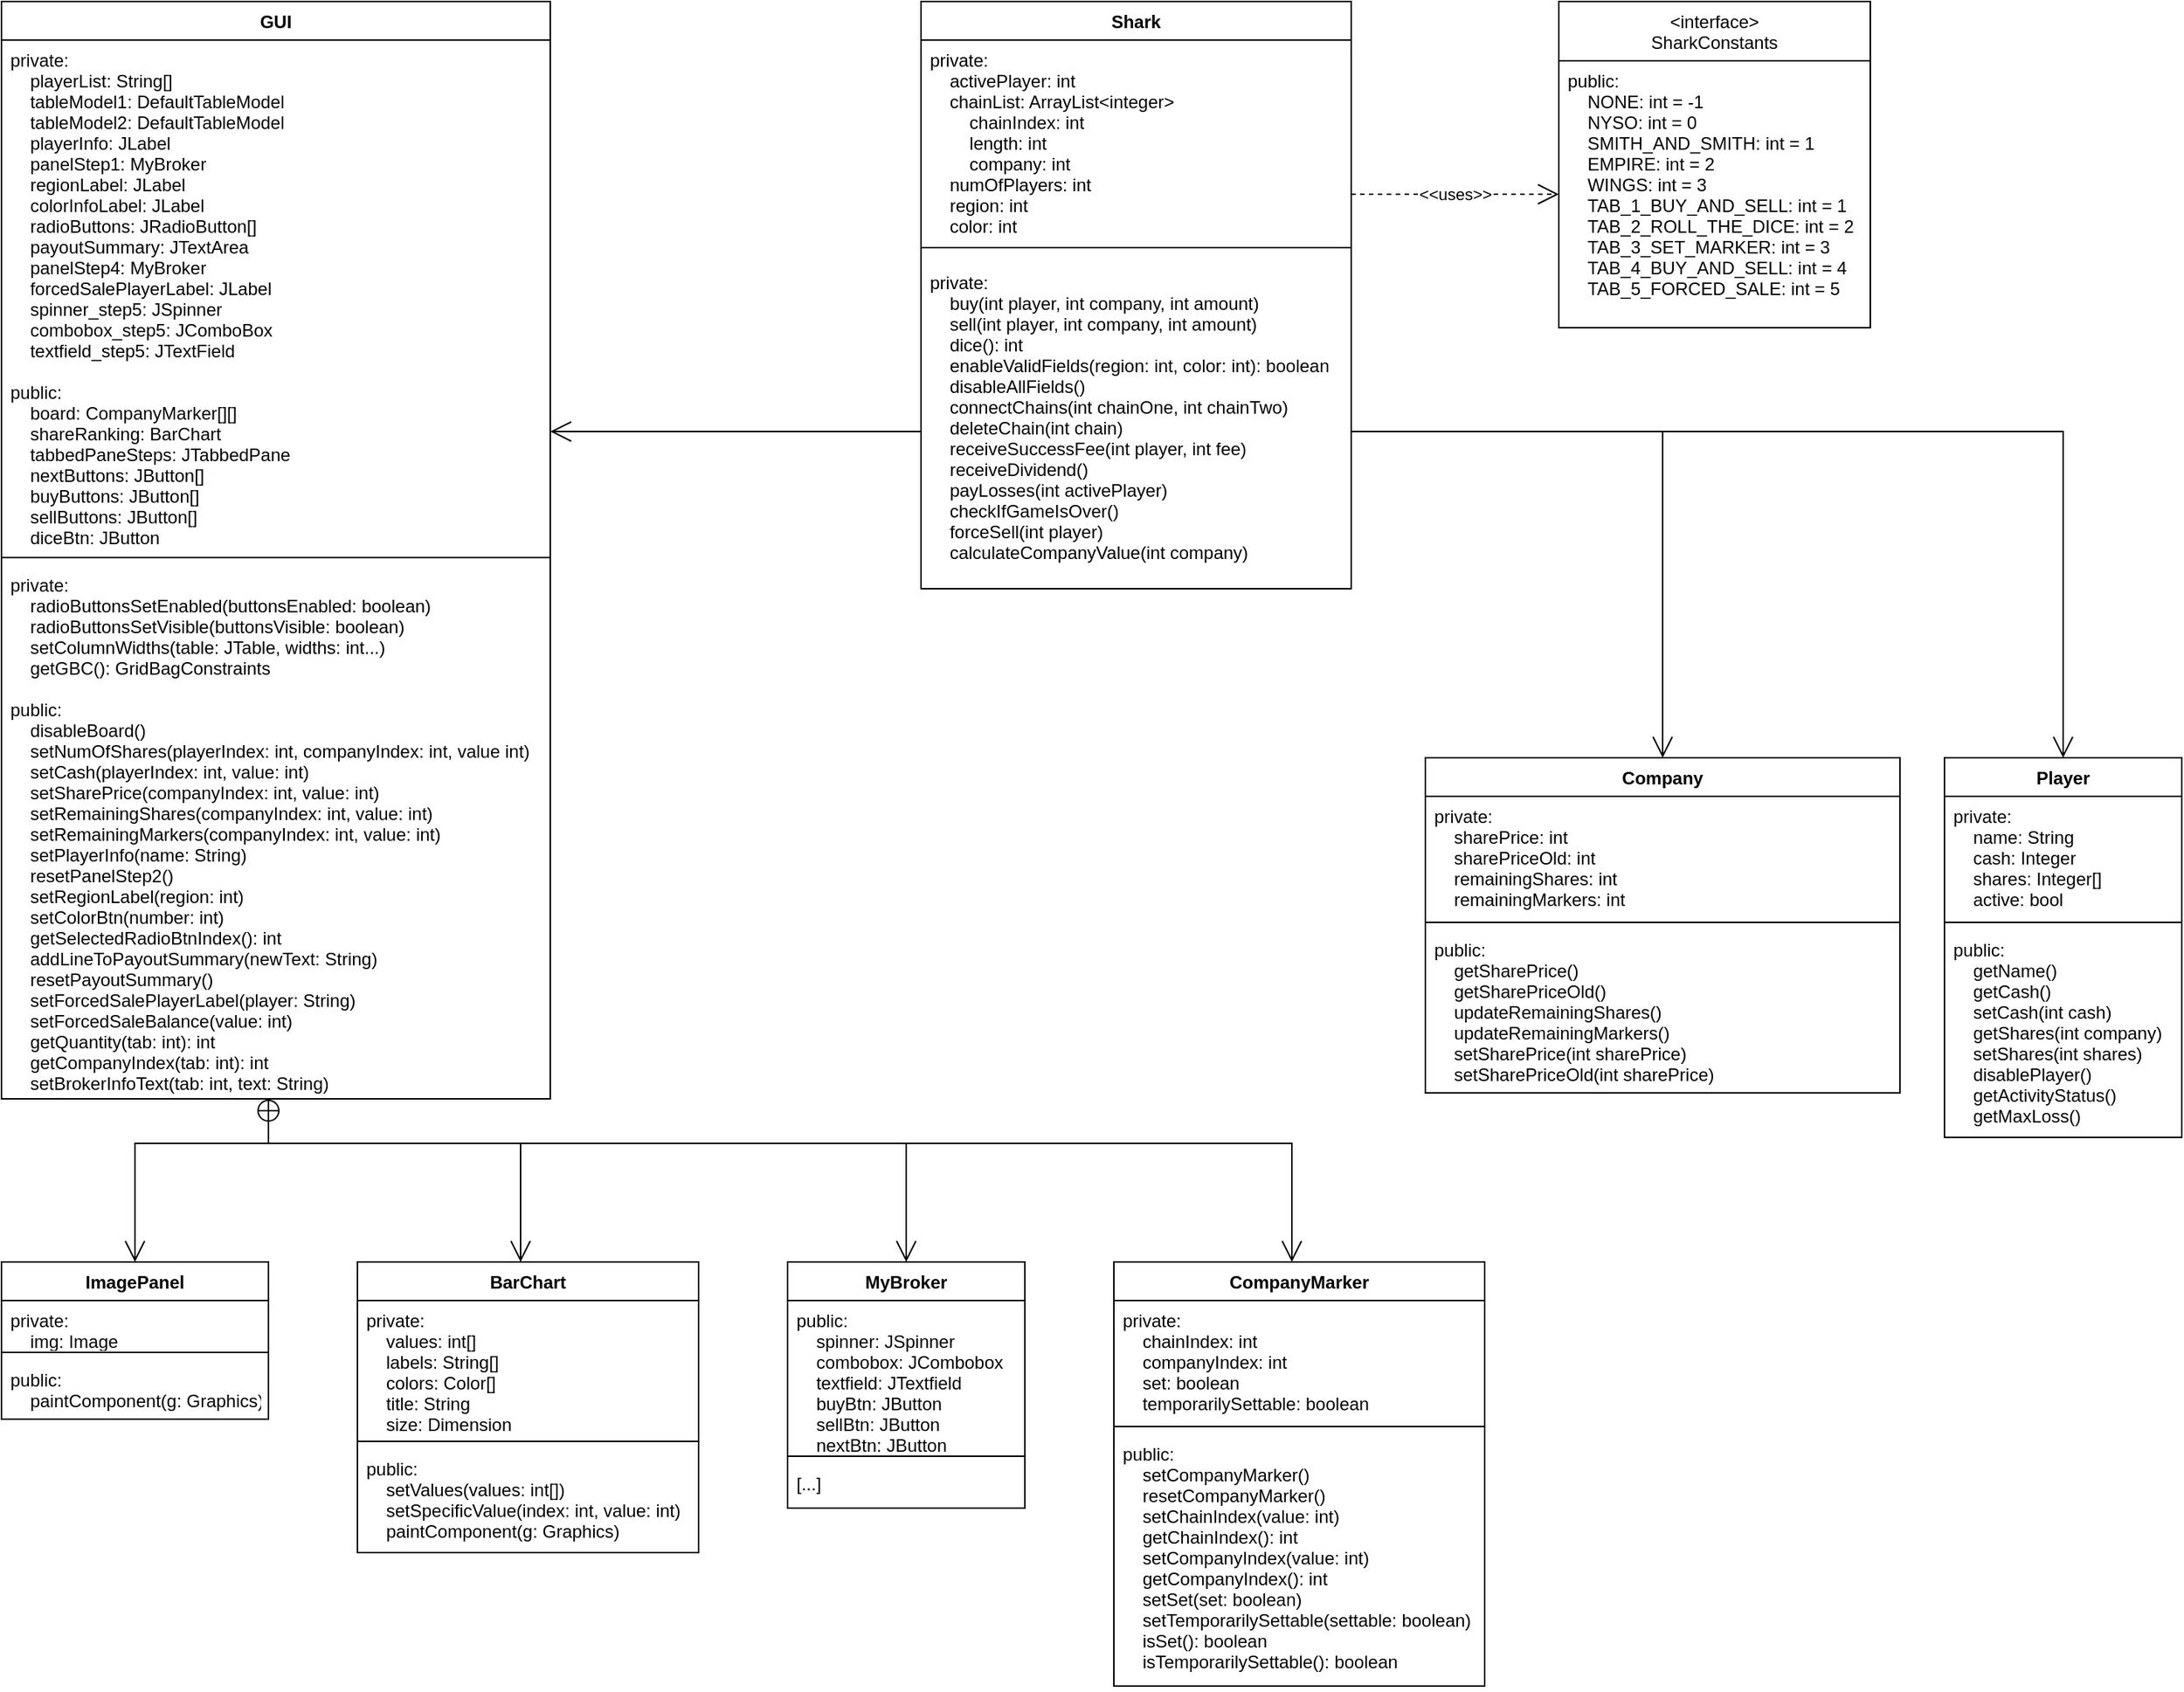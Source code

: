 <mxfile version="20.5.3" type="device"><diagram id="V677rqhr1oVoiVQbpyp_" name="Seite-1"><mxGraphModel dx="944" dy="501" grid="1" gridSize="10" guides="1" tooltips="1" connect="1" arrows="1" fold="1" page="1" pageScale="1" pageWidth="1654" pageHeight="1169" math="0" shadow="0"><root><mxCell id="0"/><mxCell id="1" parent="0"/><mxCell id="wusK2XrZvZPnk1ClYXwa-2" value="Player" style="swimlane;fontStyle=1;align=center;verticalAlign=top;childLayout=stackLayout;horizontal=1;startSize=26;horizontalStack=0;resizeParent=1;resizeParentMax=0;resizeLast=0;collapsible=1;marginBottom=0;" parent="1" vertex="1"><mxGeometry x="1390" y="530" width="160" height="256" as="geometry"/></mxCell><mxCell id="wusK2XrZvZPnk1ClYXwa-3" value="private:&#10;    name: String&#10;    cash: Integer&#10;    shares: Integer[]&#10;    active: bool&#10;    &#10;" style="text;strokeColor=none;fillColor=none;align=left;verticalAlign=top;spacingLeft=4;spacingRight=4;overflow=hidden;rotatable=0;points=[[0,0.5],[1,0.5]];portConstraint=eastwest;" parent="wusK2XrZvZPnk1ClYXwa-2" vertex="1"><mxGeometry y="26" width="160" height="80" as="geometry"/></mxCell><mxCell id="wusK2XrZvZPnk1ClYXwa-4" value="" style="line;strokeWidth=1;fillColor=none;align=left;verticalAlign=middle;spacingTop=-1;spacingLeft=3;spacingRight=3;rotatable=0;labelPosition=right;points=[];portConstraint=eastwest;strokeColor=inherit;" parent="wusK2XrZvZPnk1ClYXwa-2" vertex="1"><mxGeometry y="106" width="160" height="10" as="geometry"/></mxCell><mxCell id="wusK2XrZvZPnk1ClYXwa-5" value="public:&#10;    getName()&#10;    getCash()&#10;    setCash(int cash)&#10;    getShares(int company)&#10;    setShares(int shares)&#10;    disablePlayer()&#10;    getActivityStatus()&#10;    getMaxLoss()&#10;" style="text;strokeColor=none;fillColor=none;align=left;verticalAlign=top;spacingLeft=4;spacingRight=4;overflow=hidden;rotatable=0;points=[[0,0.5],[1,0.5]];portConstraint=eastwest;" parent="wusK2XrZvZPnk1ClYXwa-2" vertex="1"><mxGeometry y="116" width="160" height="140" as="geometry"/></mxCell><mxCell id="wusK2XrZvZPnk1ClYXwa-6" value="Shark" style="swimlane;fontStyle=1;align=center;verticalAlign=top;childLayout=stackLayout;horizontal=1;startSize=26;horizontalStack=0;resizeParent=1;resizeParentMax=0;resizeLast=0;collapsible=1;marginBottom=0;" parent="1" vertex="1"><mxGeometry x="700" y="20" width="290" height="396" as="geometry"/></mxCell><mxCell id="wusK2XrZvZPnk1ClYXwa-7" value="private:&#10;    activePlayer: int&#10;    chainList: ArrayList&lt;integer&gt;&#10;        chainIndex: int&#10;        length: int&#10;        company: int&#10;    numOfPlayers: int     &#10;    region: int&#10;    color: int     &#10;" style="text;strokeColor=none;fillColor=none;align=left;verticalAlign=top;spacingLeft=4;spacingRight=4;overflow=hidden;rotatable=0;points=[[0,0.5],[1,0.5]];portConstraint=eastwest;" parent="wusK2XrZvZPnk1ClYXwa-6" vertex="1"><mxGeometry y="26" width="290" height="130" as="geometry"/></mxCell><mxCell id="wusK2XrZvZPnk1ClYXwa-8" value="" style="line;strokeWidth=1;fillColor=none;align=left;verticalAlign=middle;spacingTop=-1;spacingLeft=3;spacingRight=3;rotatable=0;labelPosition=right;points=[];portConstraint=eastwest;strokeColor=inherit;" parent="wusK2XrZvZPnk1ClYXwa-6" vertex="1"><mxGeometry y="156" width="290" height="20" as="geometry"/></mxCell><mxCell id="wusK2XrZvZPnk1ClYXwa-9" value="private:&#10;    buy(int player, int company, int amount)&#10;    sell(int player, int company, int amount)&#10;    dice(): int&#10;    enableValidFields(region: int, color: int): boolean&#10;    disableAllFields()&#10;    connectChains(int chainOne, int chainTwo)&#10;    deleteChain(int chain)&#10;    receiveSuccessFee(int player, int fee)&#10;    receiveDividend()&#10;    payLosses(int activePlayer)&#10;    checkIfGameIsOver()&#10;    forceSell(int player)&#10;    calculateCompanyValue(int company)    &#10;" style="text;strokeColor=none;fillColor=none;align=left;verticalAlign=top;spacingLeft=4;spacingRight=4;overflow=hidden;rotatable=0;points=[[0,0.5],[1,0.5]];portConstraint=eastwest;" parent="wusK2XrZvZPnk1ClYXwa-6" vertex="1"><mxGeometry y="176" width="290" height="220" as="geometry"/></mxCell><mxCell id="wusK2XrZvZPnk1ClYXwa-10" value="GUI" style="swimlane;fontStyle=1;align=center;verticalAlign=top;childLayout=stackLayout;horizontal=1;startSize=26;horizontalStack=0;resizeParent=1;resizeParentMax=0;resizeLast=0;collapsible=1;marginBottom=0;" parent="1" vertex="1"><mxGeometry x="80" y="20" width="370" height="740" as="geometry"/></mxCell><mxCell id="wusK2XrZvZPnk1ClYXwa-11" value="private:&#10;    playerList: String[]&#10;    tableModel1: DefaultTableModel&#10;    tableModel2: DefaultTableModel&#10;    playerInfo: JLabel&#10;    panelStep1: MyBroker&#10;    regionLabel: JLabel&#10;    colorInfoLabel: JLabel&#10;    radioButtons: JRadioButton[]&#10;    payoutSummary: JTextArea&#10;    panelStep4: MyBroker&#10;    forcedSalePlayerLabel: JLabel&#10;    spinner_step5: JSpinner&#10;    combobox_step5: JComboBox&#10;    textfield_step5: JTextField&#10;&#10;public:&#10;    board: CompanyMarker[][]&#10;    shareRanking: BarChart&#10;    tabbedPaneSteps: JTabbedPane&#10;    nextButtons: JButton[]&#10;    buyButtons: JButton[]&#10;    sellButtons: JButton[]&#10;    diceBtn: JButton" style="text;strokeColor=none;fillColor=none;align=left;verticalAlign=top;spacingLeft=4;spacingRight=4;overflow=hidden;rotatable=0;points=[[0,0.5],[1,0.5]];portConstraint=eastwest;" parent="wusK2XrZvZPnk1ClYXwa-10" vertex="1"><mxGeometry y="26" width="370" height="344" as="geometry"/></mxCell><mxCell id="wusK2XrZvZPnk1ClYXwa-12" value="" style="line;strokeWidth=1;fillColor=none;align=left;verticalAlign=middle;spacingTop=-1;spacingLeft=3;spacingRight=3;rotatable=0;labelPosition=right;points=[];portConstraint=eastwest;strokeColor=inherit;" parent="wusK2XrZvZPnk1ClYXwa-10" vertex="1"><mxGeometry y="370" width="370" height="10" as="geometry"/></mxCell><mxCell id="wusK2XrZvZPnk1ClYXwa-13" value="private:&#10;    radioButtonsSetEnabled(buttonsEnabled: boolean)&#10;    radioButtonsSetVisible(buttonsVisible: boolean)&#10;    setColumnWidths(table: JTable, widths: int...)&#10;    getGBC(): GridBagConstraints&#10;&#10;public:&#10;    disableBoard()&#10;    setNumOfShares(playerIndex: int, companyIndex: int, value int)&#10;    setCash(playerIndex: int, value: int)&#10;    setSharePrice(companyIndex: int, value: int)&#10;    setRemainingShares(companyIndex: int, value: int)&#10;    setRemainingMarkers(companyIndex: int, value: int)&#10;    setPlayerInfo(name: String)&#10;    resetPanelStep2()&#10;    setRegionLabel(region: int) &#10;    setColorBtn(number: int)&#10;    getSelectedRadioBtnIndex(): int&#10;    addLineToPayoutSummary(newText: String)&#10;    resetPayoutSummary()&#10;    setForcedSalePlayerLabel(player: String)&#10;    setForcedSaleBalance(value: int)&#10;    getQuantity(tab: int): int&#10;    getCompanyIndex(tab: int): int&#10;    setBrokerInfoText(tab: int, text: String)" style="text;strokeColor=none;fillColor=none;align=left;verticalAlign=top;spacingLeft=4;spacingRight=4;overflow=hidden;rotatable=0;points=[[0,0.5],[1,0.5]];portConstraint=eastwest;" parent="wusK2XrZvZPnk1ClYXwa-10" vertex="1"><mxGeometry y="380" width="370" height="360" as="geometry"/></mxCell><mxCell id="wusK2XrZvZPnk1ClYXwa-14" value="Company" style="swimlane;fontStyle=1;align=center;verticalAlign=top;childLayout=stackLayout;horizontal=1;startSize=26;horizontalStack=0;resizeParent=1;resizeParentMax=0;resizeLast=0;collapsible=1;marginBottom=0;" parent="1" vertex="1"><mxGeometry x="1040" y="530" width="320" height="226" as="geometry"/></mxCell><mxCell id="wusK2XrZvZPnk1ClYXwa-15" value="private:&#10;    sharePrice: int&#10;    sharePriceOld: int&#10;    remainingShares: int&#10;    remainingMarkers: int&#10;&#10;" style="text;strokeColor=none;fillColor=none;align=left;verticalAlign=top;spacingLeft=4;spacingRight=4;overflow=hidden;rotatable=0;points=[[0,0.5],[1,0.5]];portConstraint=eastwest;" parent="wusK2XrZvZPnk1ClYXwa-14" vertex="1"><mxGeometry y="26" width="320" height="80" as="geometry"/></mxCell><mxCell id="wusK2XrZvZPnk1ClYXwa-16" value="" style="line;strokeWidth=1;fillColor=none;align=left;verticalAlign=middle;spacingTop=-1;spacingLeft=3;spacingRight=3;rotatable=0;labelPosition=right;points=[];portConstraint=eastwest;strokeColor=inherit;" parent="wusK2XrZvZPnk1ClYXwa-14" vertex="1"><mxGeometry y="106" width="320" height="10" as="geometry"/></mxCell><mxCell id="wusK2XrZvZPnk1ClYXwa-17" value="public:&#10;    getSharePrice()&#10;    getSharePriceOld()&#10;    updateRemainingShares()&#10;    updateRemainingMarkers()&#10;    setSharePrice(int sharePrice)&#10;    setSharePriceOld(int sharePrice)&#10;&#10;" style="text;strokeColor=none;fillColor=none;align=left;verticalAlign=top;spacingLeft=4;spacingRight=4;overflow=hidden;rotatable=0;points=[[0,0.5],[1,0.5]];portConstraint=eastwest;" parent="wusK2XrZvZPnk1ClYXwa-14" vertex="1"><mxGeometry y="116" width="320" height="110" as="geometry"/></mxCell><mxCell id="pmAJ74qDPrUJt8z9g4y_-1" value="CompanyMarker" style="swimlane;fontStyle=1;align=center;verticalAlign=top;childLayout=stackLayout;horizontal=1;startSize=26;horizontalStack=0;resizeParent=1;resizeParentMax=0;resizeLast=0;collapsible=1;marginBottom=0;" parent="1" vertex="1"><mxGeometry x="830" y="870" width="250" height="286" as="geometry"><mxRectangle x="80" y="366" width="130" height="30" as="alternateBounds"/></mxGeometry></mxCell><mxCell id="pmAJ74qDPrUJt8z9g4y_-2" value="private:&#10;    chainIndex: int&#10;    companyIndex: int&#10;    set: boolean&#10;    temporarilySettable: boolean" style="text;strokeColor=none;fillColor=none;align=left;verticalAlign=top;spacingLeft=4;spacingRight=4;overflow=hidden;rotatable=0;points=[[0,0.5],[1,0.5]];portConstraint=eastwest;" parent="pmAJ74qDPrUJt8z9g4y_-1" vertex="1"><mxGeometry y="26" width="250" height="80" as="geometry"/></mxCell><mxCell id="pmAJ74qDPrUJt8z9g4y_-3" value="" style="line;strokeWidth=1;fillColor=none;align=left;verticalAlign=middle;spacingTop=-1;spacingLeft=3;spacingRight=3;rotatable=0;labelPosition=right;points=[];portConstraint=eastwest;strokeColor=inherit;" parent="pmAJ74qDPrUJt8z9g4y_-1" vertex="1"><mxGeometry y="106" width="250" height="10" as="geometry"/></mxCell><mxCell id="pmAJ74qDPrUJt8z9g4y_-4" value="public:&#10;    setCompanyMarker()&#10;    resetCompanyMarker()&#10;    setChainIndex(value: int)&#10;    getChainIndex(): int&#10;    setCompanyIndex(value: int)&#10;    getCompanyIndex(): int&#10;    setSet(set: boolean)&#10;    setTemporarilySettable(settable: boolean)&#10;    isSet(): boolean&#10;    isTemporarilySettable(): boolean&#10;    " style="text;strokeColor=none;fillColor=none;align=left;verticalAlign=top;spacingLeft=4;spacingRight=4;overflow=hidden;rotatable=0;points=[[0,0.5],[1,0.5]];portConstraint=eastwest;" parent="pmAJ74qDPrUJt8z9g4y_-1" vertex="1"><mxGeometry y="116" width="250" height="170" as="geometry"/></mxCell><mxCell id="piHV6cHO9xbX5nzPlzCs-1" value="ImagePanel" style="swimlane;fontStyle=1;align=center;verticalAlign=top;childLayout=stackLayout;horizontal=1;startSize=26;horizontalStack=0;resizeParent=1;resizeParentMax=0;resizeLast=0;collapsible=1;marginBottom=0;" parent="1" vertex="1"><mxGeometry x="80" y="870" width="180" height="106" as="geometry"/></mxCell><mxCell id="piHV6cHO9xbX5nzPlzCs-2" value="private:&#10;    img: Image" style="text;strokeColor=none;fillColor=none;align=left;verticalAlign=top;spacingLeft=4;spacingRight=4;overflow=hidden;rotatable=0;points=[[0,0.5],[1,0.5]];portConstraint=eastwest;" parent="piHV6cHO9xbX5nzPlzCs-1" vertex="1"><mxGeometry y="26" width="180" height="30" as="geometry"/></mxCell><mxCell id="piHV6cHO9xbX5nzPlzCs-3" value="" style="line;strokeWidth=1;fillColor=none;align=left;verticalAlign=middle;spacingTop=-1;spacingLeft=3;spacingRight=3;rotatable=0;labelPosition=right;points=[];portConstraint=eastwest;strokeColor=inherit;" parent="piHV6cHO9xbX5nzPlzCs-1" vertex="1"><mxGeometry y="56" width="180" height="10" as="geometry"/></mxCell><mxCell id="piHV6cHO9xbX5nzPlzCs-4" value="public:&#10;    paintComponent(g: Graphics)" style="text;strokeColor=none;fillColor=none;align=left;verticalAlign=top;spacingLeft=4;spacingRight=4;overflow=hidden;rotatable=0;points=[[0,0.5],[1,0.5]];portConstraint=eastwest;" parent="piHV6cHO9xbX5nzPlzCs-1" vertex="1"><mxGeometry y="66" width="180" height="40" as="geometry"/></mxCell><mxCell id="piHV6cHO9xbX5nzPlzCs-5" value="BarChart" style="swimlane;fontStyle=1;align=center;verticalAlign=top;childLayout=stackLayout;horizontal=1;startSize=26;horizontalStack=0;resizeParent=1;resizeParentMax=0;resizeLast=0;collapsible=1;marginBottom=0;" parent="1" vertex="1"><mxGeometry x="320" y="870" width="230" height="196" as="geometry"/></mxCell><mxCell id="piHV6cHO9xbX5nzPlzCs-6" value="private:&#10;    values: int[]&#10;    labels: String[]&#10;    colors: Color[]&#10;    title: String&#10;    size: Dimension" style="text;strokeColor=none;fillColor=none;align=left;verticalAlign=top;spacingLeft=4;spacingRight=4;overflow=hidden;rotatable=0;points=[[0,0.5],[1,0.5]];portConstraint=eastwest;" parent="piHV6cHO9xbX5nzPlzCs-5" vertex="1"><mxGeometry y="26" width="230" height="90" as="geometry"/></mxCell><mxCell id="piHV6cHO9xbX5nzPlzCs-7" value="" style="line;strokeWidth=1;fillColor=none;align=left;verticalAlign=middle;spacingTop=-1;spacingLeft=3;spacingRight=3;rotatable=0;labelPosition=right;points=[];portConstraint=eastwest;strokeColor=inherit;" parent="piHV6cHO9xbX5nzPlzCs-5" vertex="1"><mxGeometry y="116" width="230" height="10" as="geometry"/></mxCell><mxCell id="piHV6cHO9xbX5nzPlzCs-8" value="public:&#10;    setValues(values: int[])&#10;    setSpecificValue(index: int, value: int)&#10;    paintComponent(g: Graphics)" style="text;strokeColor=none;fillColor=none;align=left;verticalAlign=top;spacingLeft=4;spacingRight=4;overflow=hidden;rotatable=0;points=[[0,0.5],[1,0.5]];portConstraint=eastwest;" parent="piHV6cHO9xbX5nzPlzCs-5" vertex="1"><mxGeometry y="126" width="230" height="70" as="geometry"/></mxCell><mxCell id="piHV6cHO9xbX5nzPlzCs-9" value="MyBroker" style="swimlane;fontStyle=1;align=center;verticalAlign=top;childLayout=stackLayout;horizontal=1;startSize=26;horizontalStack=0;resizeParent=1;resizeParentMax=0;resizeLast=0;collapsible=1;marginBottom=0;" parent="1" vertex="1"><mxGeometry x="610" y="870" width="160" height="166" as="geometry"/></mxCell><mxCell id="piHV6cHO9xbX5nzPlzCs-10" value="public:&#10;    spinner: JSpinner&#10;    combobox: JCombobox&#10;    textfield: JTextfield&#10;    buyBtn: JButton&#10;    sellBtn: JButton&#10;    nextBtn: JButton" style="text;strokeColor=none;fillColor=none;align=left;verticalAlign=top;spacingLeft=4;spacingRight=4;overflow=hidden;rotatable=0;points=[[0,0.5],[1,0.5]];portConstraint=eastwest;" parent="piHV6cHO9xbX5nzPlzCs-9" vertex="1"><mxGeometry y="26" width="160" height="100" as="geometry"/></mxCell><mxCell id="piHV6cHO9xbX5nzPlzCs-11" value="" style="line;strokeWidth=1;fillColor=none;align=left;verticalAlign=middle;spacingTop=-1;spacingLeft=3;spacingRight=3;rotatable=0;labelPosition=right;points=[];portConstraint=eastwest;strokeColor=inherit;" parent="piHV6cHO9xbX5nzPlzCs-9" vertex="1"><mxGeometry y="126" width="160" height="10" as="geometry"/></mxCell><mxCell id="piHV6cHO9xbX5nzPlzCs-12" value="[...]" style="text;strokeColor=none;fillColor=none;align=left;verticalAlign=top;spacingLeft=4;spacingRight=4;overflow=hidden;rotatable=0;points=[[0,0.5],[1,0.5]];portConstraint=eastwest;" parent="piHV6cHO9xbX5nzPlzCs-9" vertex="1"><mxGeometry y="136" width="160" height="30" as="geometry"/></mxCell><mxCell id="J8TR6zdFohoo0yOeDzmY-3" value="&lt;interface&gt;&#10;SharkConstants" style="swimlane;fontStyle=0;childLayout=stackLayout;horizontal=1;startSize=40;fillColor=none;horizontalStack=0;resizeParent=1;resizeParentMax=0;resizeLast=0;collapsible=1;marginBottom=0;" parent="1" vertex="1"><mxGeometry x="1130" y="20" width="210" height="220" as="geometry"/></mxCell><mxCell id="J8TR6zdFohoo0yOeDzmY-6" value="public:&#10;    NONE: int = -1&#10;    NYSO: int = 0&#10;    SMITH_AND_SMITH: int = 1&#10;    EMPIRE: int = 2&#10;    WINGS: int = 3&#10;    TAB_1_BUY_AND_SELL: int = 1&#10;    TAB_2_ROLL_THE_DICE: int = 2&#10;    TAB_3_SET_MARKER: int = 3&#10;    TAB_4_BUY_AND_SELL: int = 4&#10;    TAB_5_FORCED_SALE: int = 5" style="text;strokeColor=none;fillColor=none;align=left;verticalAlign=top;spacingLeft=4;spacingRight=4;overflow=hidden;rotatable=0;points=[[0,0.5],[1,0.5]];portConstraint=eastwest;fontStyle=0" parent="J8TR6zdFohoo0yOeDzmY-3" vertex="1"><mxGeometry y="40" width="210" height="180" as="geometry"/></mxCell><mxCell id="J8TR6zdFohoo0yOeDzmY-22" value="" style="endArrow=open;startArrow=circlePlus;endFill=0;startFill=0;endSize=12;html=1;rounded=0;" parent="1" edge="1"><mxGeometry width="160" relative="1" as="geometry"><mxPoint x="260" y="760" as="sourcePoint"/><mxPoint x="170" y="870" as="targetPoint"/><Array as="points"><mxPoint x="260" y="790"/><mxPoint x="170" y="790"/><mxPoint x="170" y="840"/></Array></mxGeometry></mxCell><mxCell id="J8TR6zdFohoo0yOeDzmY-23" value="" style="endArrow=open;endFill=1;endSize=12;html=1;rounded=0;" parent="1" edge="1"><mxGeometry width="160" relative="1" as="geometry"><mxPoint x="260" y="790" as="sourcePoint"/><mxPoint x="430" y="870" as="targetPoint"/><Array as="points"><mxPoint x="430" y="790"/></Array></mxGeometry></mxCell><mxCell id="J8TR6zdFohoo0yOeDzmY-25" value="" style="endArrow=open;endFill=1;endSize=12;html=1;rounded=0;entryX=0.5;entryY=0;entryDx=0;entryDy=0;" parent="1" target="piHV6cHO9xbX5nzPlzCs-9" edge="1"><mxGeometry width="160" relative="1" as="geometry"><mxPoint x="430" y="790" as="sourcePoint"/><mxPoint x="1000" y="520" as="targetPoint"/><Array as="points"><mxPoint x="690" y="790"/></Array></mxGeometry></mxCell><mxCell id="J8TR6zdFohoo0yOeDzmY-26" value="" style="endArrow=open;endFill=1;endSize=12;html=1;rounded=0;" parent="1" edge="1"><mxGeometry width="160" relative="1" as="geometry"><mxPoint x="690" y="790" as="sourcePoint"/><mxPoint x="950" y="870" as="targetPoint"/><Array as="points"><mxPoint x="950" y="790"/></Array></mxGeometry></mxCell><mxCell id="J8TR6zdFohoo0yOeDzmY-27" value="" style="endArrow=open;endFill=1;endSize=12;html=1;rounded=0;targetPerimeterSpacing=9;startSize=0;" parent="1" edge="1"><mxGeometry width="160" relative="1" as="geometry"><mxPoint x="700" y="310" as="sourcePoint"/><mxPoint x="450" y="310" as="targetPoint"/></mxGeometry></mxCell><mxCell id="J8TR6zdFohoo0yOeDzmY-29" value="" style="endArrow=open;endFill=1;endSize=12;html=1;rounded=0;entryX=0.5;entryY=0;entryDx=0;entryDy=0;" parent="1" target="wusK2XrZvZPnk1ClYXwa-14" edge="1"><mxGeometry width="160" relative="1" as="geometry"><mxPoint x="990" y="310" as="sourcePoint"/><mxPoint x="1200" y="490" as="targetPoint"/><Array as="points"><mxPoint x="1200" y="310"/></Array></mxGeometry></mxCell><mxCell id="J8TR6zdFohoo0yOeDzmY-30" value="" style="endArrow=open;endFill=1;endSize=12;html=1;rounded=0;entryX=0.5;entryY=0;entryDx=0;entryDy=0;" parent="1" target="wusK2XrZvZPnk1ClYXwa-2" edge="1"><mxGeometry width="160" relative="1" as="geometry"><mxPoint x="1200" y="310" as="sourcePoint"/><mxPoint x="910" y="570" as="targetPoint"/><Array as="points"><mxPoint x="1470" y="310"/></Array></mxGeometry></mxCell><mxCell id="sIkXyhn58MoFciknVnSP-2" value="&amp;lt;&amp;lt;uses&amp;gt;&amp;gt;" style="endArrow=open;endSize=12;dashed=1;html=1;rounded=0;" parent="1" edge="1"><mxGeometry width="160" relative="1" as="geometry"><mxPoint x="990" y="150" as="sourcePoint"/><mxPoint x="1130" y="150" as="targetPoint"/></mxGeometry></mxCell></root></mxGraphModel></diagram></mxfile>